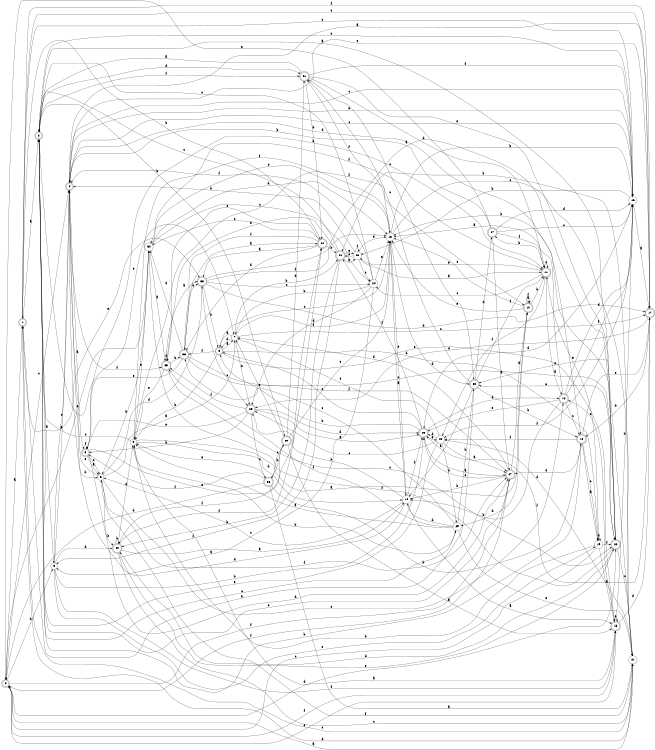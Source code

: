 digraph n33_9 {
__start0 [label="" shape="none"];

rankdir=LR;
size="8,5";

s0 [style="rounded,filled", color="black", fillcolor="white" shape="doublecircle", label="0"];
s1 [style="rounded,filled", color="black", fillcolor="white" shape="doublecircle", label="1"];
s2 [style="rounded,filled", color="black", fillcolor="white" shape="doublecircle", label="2"];
s3 [style="filled", color="black", fillcolor="white" shape="circle", label="3"];
s4 [style="rounded,filled", color="black", fillcolor="white" shape="doublecircle", label="4"];
s5 [style="rounded,filled", color="black", fillcolor="white" shape="doublecircle", label="5"];
s6 [style="filled", color="black", fillcolor="white" shape="circle", label="6"];
s7 [style="filled", color="black", fillcolor="white" shape="circle", label="7"];
s8 [style="rounded,filled", color="black", fillcolor="white" shape="doublecircle", label="8"];
s9 [style="filled", color="black", fillcolor="white" shape="circle", label="9"];
s10 [style="rounded,filled", color="black", fillcolor="white" shape="doublecircle", label="10"];
s11 [style="rounded,filled", color="black", fillcolor="white" shape="doublecircle", label="11"];
s12 [style="rounded,filled", color="black", fillcolor="white" shape="doublecircle", label="12"];
s13 [style="filled", color="black", fillcolor="white" shape="circle", label="13"];
s14 [style="filled", color="black", fillcolor="white" shape="circle", label="14"];
s15 [style="rounded,filled", color="black", fillcolor="white" shape="doublecircle", label="15"];
s16 [style="filled", color="black", fillcolor="white" shape="circle", label="16"];
s17 [style="rounded,filled", color="black", fillcolor="white" shape="doublecircle", label="17"];
s18 [style="rounded,filled", color="black", fillcolor="white" shape="doublecircle", label="18"];
s19 [style="filled", color="black", fillcolor="white" shape="circle", label="19"];
s20 [style="rounded,filled", color="black", fillcolor="white" shape="doublecircle", label="20"];
s21 [style="filled", color="black", fillcolor="white" shape="circle", label="21"];
s22 [style="rounded,filled", color="black", fillcolor="white" shape="doublecircle", label="22"];
s23 [style="filled", color="black", fillcolor="white" shape="circle", label="23"];
s24 [style="filled", color="black", fillcolor="white" shape="circle", label="24"];
s25 [style="rounded,filled", color="black", fillcolor="white" shape="doublecircle", label="25"];
s26 [style="rounded,filled", color="black", fillcolor="white" shape="doublecircle", label="26"];
s27 [style="rounded,filled", color="black", fillcolor="white" shape="doublecircle", label="27"];
s28 [style="filled", color="black", fillcolor="white" shape="circle", label="28"];
s29 [style="filled", color="black", fillcolor="white" shape="circle", label="29"];
s30 [style="rounded,filled", color="black", fillcolor="white" shape="doublecircle", label="30"];
s31 [style="rounded,filled", color="black", fillcolor="white" shape="doublecircle", label="31"];
s32 [style="rounded,filled", color="black", fillcolor="white" shape="doublecircle", label="32"];
s33 [style="rounded,filled", color="black", fillcolor="white" shape="doublecircle", label="33"];
s34 [style="filled", color="black", fillcolor="white" shape="circle", label="34"];
s35 [style="rounded,filled", color="black", fillcolor="white" shape="doublecircle", label="35"];
s36 [style="rounded,filled", color="black", fillcolor="white" shape="doublecircle", label="36"];
s37 [style="rounded,filled", color="black", fillcolor="white" shape="doublecircle", label="37"];
s38 [style="rounded,filled", color="black", fillcolor="white" shape="doublecircle", label="38"];
s39 [style="rounded,filled", color="black", fillcolor="white" shape="doublecircle", label="39"];
s40 [style="rounded,filled", color="black", fillcolor="white" shape="doublecircle", label="40"];
s0 -> s1 [label="a"];
s0 -> s3 [label="b"];
s0 -> s4 [label="c"];
s0 -> s20 [label="d"];
s0 -> s15 [label="e"];
s0 -> s27 [label="f"];
s1 -> s2 [label="a"];
s1 -> s32 [label="b"];
s1 -> s16 [label="c"];
s1 -> s21 [label="d"];
s1 -> s33 [label="e"];
s1 -> s17 [label="f"];
s2 -> s3 [label="a"];
s2 -> s39 [label="b"];
s2 -> s29 [label="c"];
s2 -> s31 [label="d"];
s2 -> s7 [label="e"];
s2 -> s31 [label="f"];
s3 -> s4 [label="a"];
s3 -> s26 [label="b"];
s3 -> s4 [label="c"];
s3 -> s40 [label="d"];
s3 -> s19 [label="e"];
s3 -> s15 [label="f"];
s4 -> s5 [label="a"];
s4 -> s6 [label="b"];
s4 -> s16 [label="c"];
s4 -> s18 [label="d"];
s4 -> s16 [label="e"];
s4 -> s35 [label="f"];
s5 -> s6 [label="a"];
s5 -> s11 [label="b"];
s5 -> s6 [label="c"];
s5 -> s27 [label="d"];
s5 -> s32 [label="e"];
s5 -> s5 [label="f"];
s6 -> s7 [label="a"];
s6 -> s40 [label="b"];
s6 -> s12 [label="c"];
s6 -> s33 [label="d"];
s6 -> s4 [label="e"];
s6 -> s27 [label="f"];
s7 -> s8 [label="a"];
s7 -> s22 [label="b"];
s7 -> s17 [label="c"];
s7 -> s8 [label="d"];
s7 -> s25 [label="e"];
s7 -> s13 [label="f"];
s8 -> s7 [label="a"];
s8 -> s9 [label="b"];
s8 -> s13 [label="c"];
s8 -> s19 [label="d"];
s8 -> s15 [label="e"];
s8 -> s36 [label="f"];
s9 -> s10 [label="a"];
s9 -> s29 [label="b"];
s9 -> s2 [label="c"];
s9 -> s14 [label="d"];
s9 -> s34 [label="e"];
s9 -> s13 [label="f"];
s10 -> s10 [label="a"];
s10 -> s11 [label="b"];
s10 -> s13 [label="c"];
s10 -> s29 [label="d"];
s10 -> s13 [label="e"];
s10 -> s10 [label="f"];
s11 -> s12 [label="a"];
s11 -> s37 [label="b"];
s11 -> s24 [label="c"];
s11 -> s11 [label="d"];
s11 -> s23 [label="e"];
s11 -> s28 [label="f"];
s12 -> s13 [label="a"];
s12 -> s14 [label="b"];
s12 -> s18 [label="c"];
s12 -> s16 [label="d"];
s12 -> s26 [label="e"];
s12 -> s16 [label="f"];
s13 -> s14 [label="a"];
s13 -> s16 [label="b"];
s13 -> s21 [label="c"];
s13 -> s30 [label="d"];
s13 -> s34 [label="e"];
s13 -> s31 [label="f"];
s14 -> s15 [label="a"];
s14 -> s25 [label="b"];
s14 -> s6 [label="c"];
s14 -> s4 [label="d"];
s14 -> s13 [label="e"];
s14 -> s26 [label="f"];
s15 -> s9 [label="a"];
s15 -> s16 [label="b"];
s15 -> s12 [label="c"];
s15 -> s17 [label="d"];
s15 -> s15 [label="e"];
s15 -> s0 [label="f"];
s16 -> s17 [label="a"];
s16 -> s23 [label="b"];
s16 -> s4 [label="c"];
s16 -> s26 [label="d"];
s16 -> s2 [label="e"];
s16 -> s28 [label="f"];
s17 -> s4 [label="a"];
s17 -> s18 [label="b"];
s17 -> s1 [label="c"];
s17 -> s25 [label="d"];
s17 -> s4 [label="e"];
s17 -> s26 [label="f"];
s18 -> s19 [label="a"];
s18 -> s2 [label="b"];
s18 -> s19 [label="c"];
s18 -> s27 [label="d"];
s18 -> s17 [label="e"];
s18 -> s28 [label="f"];
s19 -> s15 [label="a"];
s19 -> s9 [label="b"];
s19 -> s0 [label="c"];
s19 -> s19 [label="d"];
s19 -> s11 [label="e"];
s19 -> s20 [label="f"];
s20 -> s2 [label="a"];
s20 -> s13 [label="b"];
s20 -> s21 [label="c"];
s20 -> s40 [label="d"];
s20 -> s30 [label="e"];
s20 -> s34 [label="f"];
s21 -> s0 [label="a"];
s21 -> s22 [label="b"];
s21 -> s1 [label="c"];
s21 -> s28 [label="d"];
s21 -> s30 [label="e"];
s21 -> s6 [label="f"];
s22 -> s23 [label="a"];
s22 -> s40 [label="b"];
s22 -> s2 [label="c"];
s22 -> s35 [label="d"];
s22 -> s23 [label="e"];
s22 -> s3 [label="f"];
s23 -> s11 [label="a"];
s23 -> s4 [label="b"];
s23 -> s24 [label="c"];
s23 -> s13 [label="d"];
s23 -> s22 [label="e"];
s23 -> s23 [label="f"];
s24 -> s3 [label="a"];
s24 -> s7 [label="b"];
s24 -> s2 [label="c"];
s24 -> s25 [label="d"];
s24 -> s13 [label="e"];
s24 -> s4 [label="f"];
s25 -> s26 [label="a"];
s25 -> s5 [label="b"];
s25 -> s38 [label="c"];
s25 -> s26 [label="d"];
s25 -> s5 [label="e"];
s25 -> s35 [label="f"];
s26 -> s27 [label="a"];
s26 -> s8 [label="b"];
s26 -> s8 [label="c"];
s26 -> s12 [label="d"];
s26 -> s28 [label="e"];
s26 -> s22 [label="f"];
s27 -> s10 [label="a"];
s27 -> s14 [label="b"];
s27 -> s2 [label="c"];
s27 -> s7 [label="d"];
s27 -> s26 [label="e"];
s27 -> s0 [label="f"];
s28 -> s27 [label="a"];
s28 -> s29 [label="b"];
s28 -> s25 [label="c"];
s28 -> s26 [label="d"];
s28 -> s2 [label="e"];
s28 -> s7 [label="f"];
s29 -> s9 [label="a"];
s29 -> s30 [label="b"];
s29 -> s36 [label="c"];
s29 -> s14 [label="d"];
s29 -> s21 [label="e"];
s29 -> s35 [label="f"];
s30 -> s14 [label="a"];
s30 -> s18 [label="b"];
s30 -> s31 [label="c"];
s30 -> s37 [label="d"];
s30 -> s1 [label="e"];
s30 -> s11 [label="f"];
s31 -> s2 [label="a"];
s31 -> s32 [label="b"];
s31 -> s30 [label="c"];
s31 -> s11 [label="d"];
s31 -> s20 [label="e"];
s31 -> s16 [label="f"];
s32 -> s33 [label="a"];
s32 -> s22 [label="b"];
s32 -> s34 [label="c"];
s32 -> s36 [label="d"];
s32 -> s9 [label="e"];
s32 -> s36 [label="f"];
s33 -> s20 [label="a"];
s33 -> s8 [label="b"];
s33 -> s25 [label="c"];
s33 -> s17 [label="d"];
s33 -> s24 [label="e"];
s33 -> s13 [label="f"];
s34 -> s35 [label="a"];
s34 -> s6 [label="b"];
s34 -> s24 [label="c"];
s34 -> s13 [label="d"];
s34 -> s0 [label="e"];
s34 -> s11 [label="f"];
s35 -> s33 [label="a"];
s35 -> s36 [label="b"];
s35 -> s20 [label="c"];
s35 -> s35 [label="d"];
s35 -> s9 [label="e"];
s35 -> s10 [label="f"];
s36 -> s32 [label="a"];
s36 -> s33 [label="b"];
s36 -> s20 [label="c"];
s36 -> s34 [label="d"];
s36 -> s5 [label="e"];
s36 -> s27 [label="f"];
s37 -> s27 [label="a"];
s37 -> s4 [label="b"];
s37 -> s16 [label="c"];
s37 -> s16 [label="d"];
s37 -> s0 [label="e"];
s37 -> s11 [label="f"];
s38 -> s21 [label="a"];
s38 -> s18 [label="b"];
s38 -> s39 [label="c"];
s38 -> s0 [label="d"];
s38 -> s9 [label="e"];
s38 -> s5 [label="f"];
s39 -> s15 [label="a"];
s39 -> s38 [label="b"];
s39 -> s13 [label="c"];
s39 -> s31 [label="d"];
s39 -> s7 [label="e"];
s39 -> s40 [label="f"];
s40 -> s14 [label="a"];
s40 -> s40 [label="b"];
s40 -> s21 [label="c"];
s40 -> s9 [label="d"];
s40 -> s20 [label="e"];
s40 -> s32 [label="f"];

}
